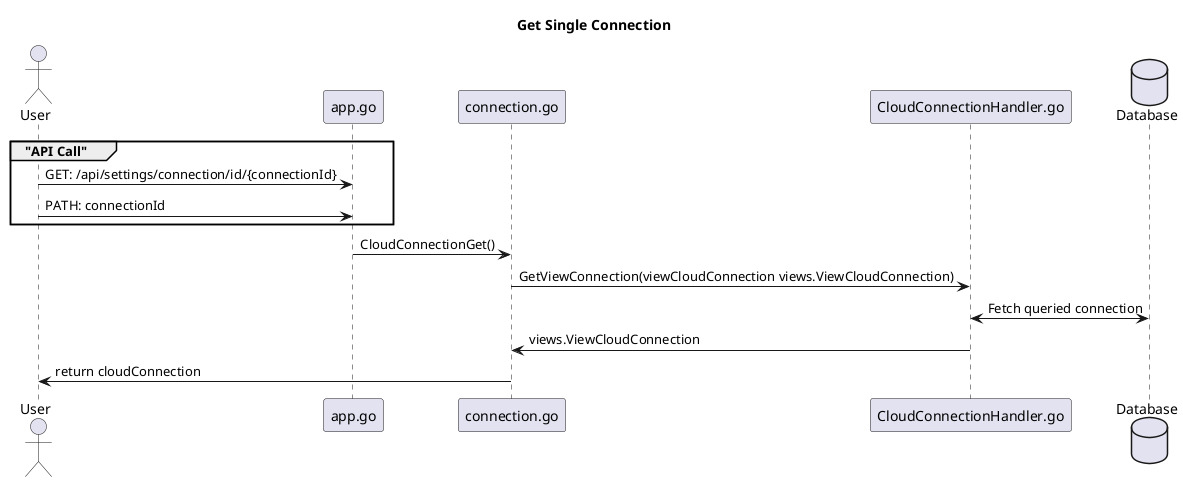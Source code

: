 @startuml

title "Get Single Connection"

actor User as user

participant "app.go" as app
participant "connection.go" as route
participant "CloudConnectionHandler.go" as handler
database Database as DB

group  "API Call"
user    -> app : GET: /api/settings/connection/id/{connectionId}
user    -> app : PATH: connectionId
end
app     -> route: CloudConnectionGet()
route     -> handler: GetViewConnection(viewCloudConnection views.ViewCloudConnection)
handler <-> DB: Fetch queried connection
route <- handler: views.ViewCloudConnection
user <- route:  return cloudConnection


@enduml
